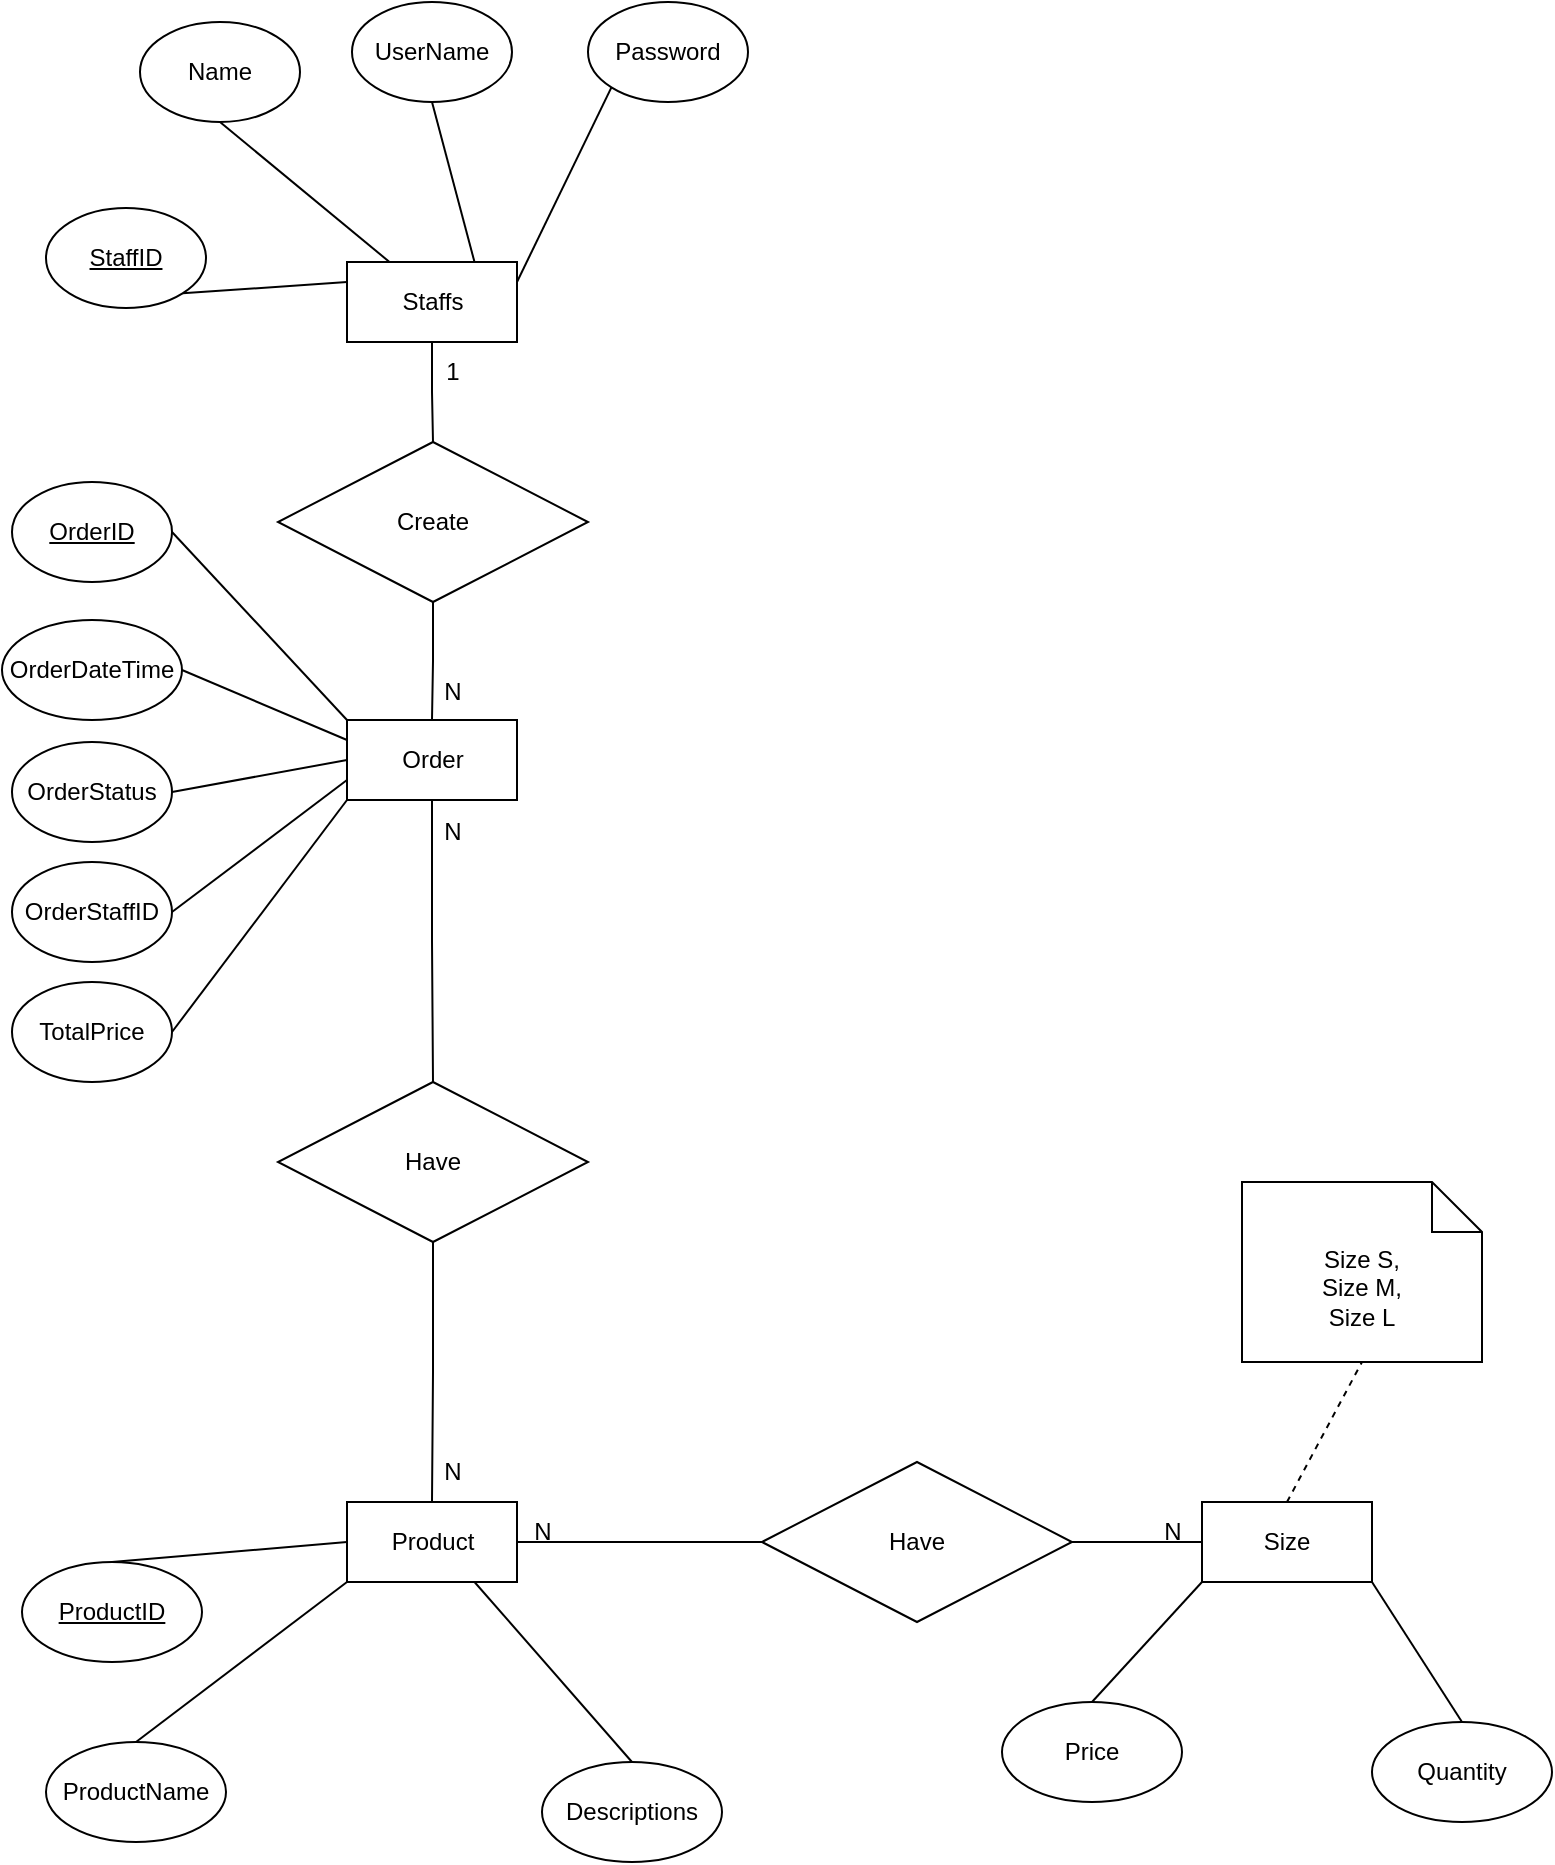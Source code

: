 <mxfile pages="2">
    <diagram id="JgaQstrq-W4Q4-6rH-1l" name="ERDConcept">
        <mxGraphModel dx="1216" dy="830" grid="1" gridSize="10" guides="1" tooltips="1" connect="1" arrows="1" fold="1" page="1" pageScale="1" pageWidth="827" pageHeight="1169" math="0" shadow="0">
            <root>
                <mxCell id="0"/>
                <mxCell id="1" parent="0"/>
                <mxCell id="lVdXG0FwxOJUfhPuQGoF-38" style="rounded=0;orthogonalLoop=1;jettySize=auto;html=1;exitX=0;exitY=0.25;exitDx=0;exitDy=0;entryX=1;entryY=1;entryDx=0;entryDy=0;endArrow=none;endFill=0;" parent="1" source="lVdXG0FwxOJUfhPuQGoF-43" target="lVdXG0FwxOJUfhPuQGoF-44" edge="1">
                    <mxGeometry relative="1" as="geometry"/>
                </mxCell>
                <mxCell id="lVdXG0FwxOJUfhPuQGoF-39" style="rounded=0;orthogonalLoop=1;jettySize=auto;html=1;exitX=0.25;exitY=0;exitDx=0;exitDy=0;entryX=0.5;entryY=1;entryDx=0;entryDy=0;endArrow=none;endFill=0;" parent="1" source="lVdXG0FwxOJUfhPuQGoF-43" target="lVdXG0FwxOJUfhPuQGoF-45" edge="1">
                    <mxGeometry relative="1" as="geometry"/>
                </mxCell>
                <mxCell id="lVdXG0FwxOJUfhPuQGoF-40" style="rounded=0;orthogonalLoop=1;jettySize=auto;html=1;exitX=0.75;exitY=0;exitDx=0;exitDy=0;entryX=0.5;entryY=1;entryDx=0;entryDy=0;endArrow=none;endFill=0;" parent="1" source="lVdXG0FwxOJUfhPuQGoF-43" target="lVdXG0FwxOJUfhPuQGoF-46" edge="1">
                    <mxGeometry relative="1" as="geometry"/>
                </mxCell>
                <mxCell id="lVdXG0FwxOJUfhPuQGoF-41" style="rounded=0;orthogonalLoop=1;jettySize=auto;html=1;exitX=1;exitY=0.25;exitDx=0;exitDy=0;entryX=0;entryY=1;entryDx=0;entryDy=0;endArrow=none;endFill=0;" parent="1" source="lVdXG0FwxOJUfhPuQGoF-43" target="lVdXG0FwxOJUfhPuQGoF-47" edge="1">
                    <mxGeometry relative="1" as="geometry"/>
                </mxCell>
                <mxCell id="lVdXG0FwxOJUfhPuQGoF-42" style="edgeStyle=orthogonalEdgeStyle;rounded=0;orthogonalLoop=1;jettySize=auto;html=1;exitX=0.5;exitY=1;exitDx=0;exitDy=0;entryX=0.5;entryY=0;entryDx=0;entryDy=0;endArrow=none;endFill=0;" parent="1" source="lVdXG0FwxOJUfhPuQGoF-43" target="lVdXG0FwxOJUfhPuQGoF-54" edge="1">
                    <mxGeometry relative="1" as="geometry"/>
                </mxCell>
                <mxCell id="lVdXG0FwxOJUfhPuQGoF-43" value="Staffs" style="rounded=0;whiteSpace=wrap;html=1;" parent="1" vertex="1">
                    <mxGeometry x="192.5" y="200" width="85" height="40" as="geometry"/>
                </mxCell>
                <mxCell id="lVdXG0FwxOJUfhPuQGoF-44" value="&lt;u&gt;StaffID&lt;/u&gt;" style="ellipse;whiteSpace=wrap;html=1;" parent="1" vertex="1">
                    <mxGeometry x="42" y="173" width="80" height="50" as="geometry"/>
                </mxCell>
                <mxCell id="lVdXG0FwxOJUfhPuQGoF-45" value="Name" style="ellipse;whiteSpace=wrap;html=1;" parent="1" vertex="1">
                    <mxGeometry x="89" y="80" width="80" height="50" as="geometry"/>
                </mxCell>
                <mxCell id="lVdXG0FwxOJUfhPuQGoF-46" value="UserName" style="ellipse;whiteSpace=wrap;html=1;" parent="1" vertex="1">
                    <mxGeometry x="195" y="70" width="80" height="50" as="geometry"/>
                </mxCell>
                <mxCell id="lVdXG0FwxOJUfhPuQGoF-47" value="Password" style="ellipse;whiteSpace=wrap;html=1;" parent="1" vertex="1">
                    <mxGeometry x="313" y="70" width="80" height="50" as="geometry"/>
                </mxCell>
                <mxCell id="lVdXG0FwxOJUfhPuQGoF-48" style="rounded=0;orthogonalLoop=1;jettySize=auto;html=1;exitX=0;exitY=0;exitDx=0;exitDy=0;entryX=1;entryY=0.5;entryDx=0;entryDy=0;endArrow=none;endFill=0;" parent="1" source="lVdXG0FwxOJUfhPuQGoF-52" target="lVdXG0FwxOJUfhPuQGoF-57" edge="1">
                    <mxGeometry relative="1" as="geometry"/>
                </mxCell>
                <mxCell id="lVdXG0FwxOJUfhPuQGoF-49" style="rounded=0;orthogonalLoop=1;jettySize=auto;html=1;exitX=0;exitY=0.25;exitDx=0;exitDy=0;entryX=1;entryY=0.5;entryDx=0;entryDy=0;endArrow=none;endFill=0;" parent="1" source="lVdXG0FwxOJUfhPuQGoF-52" target="lVdXG0FwxOJUfhPuQGoF-58" edge="1">
                    <mxGeometry relative="1" as="geometry"/>
                </mxCell>
                <mxCell id="lVdXG0FwxOJUfhPuQGoF-50" style="rounded=0;orthogonalLoop=1;jettySize=auto;html=1;exitX=0;exitY=0.5;exitDx=0;exitDy=0;entryX=1;entryY=0.5;entryDx=0;entryDy=0;endArrow=none;endFill=0;" parent="1" source="lVdXG0FwxOJUfhPuQGoF-52" target="lVdXG0FwxOJUfhPuQGoF-59" edge="1">
                    <mxGeometry relative="1" as="geometry"/>
                </mxCell>
                <mxCell id="lVdXG0FwxOJUfhPuQGoF-51" style="edgeStyle=orthogonalEdgeStyle;rounded=0;orthogonalLoop=1;jettySize=auto;html=1;exitX=0.5;exitY=1;exitDx=0;exitDy=0;entryX=0.5;entryY=0;entryDx=0;entryDy=0;endArrow=none;endFill=0;" parent="1" source="lVdXG0FwxOJUfhPuQGoF-52" target="lVdXG0FwxOJUfhPuQGoF-61" edge="1">
                    <mxGeometry relative="1" as="geometry"/>
                </mxCell>
                <mxCell id="cdFLnC1GyyJsEEeeLaoK-2" style="rounded=0;orthogonalLoop=1;jettySize=auto;html=1;exitX=0;exitY=0.75;exitDx=0;exitDy=0;entryX=1;entryY=0.5;entryDx=0;entryDy=0;endArrow=none;endFill=0;" parent="1" source="lVdXG0FwxOJUfhPuQGoF-52" target="cdFLnC1GyyJsEEeeLaoK-1" edge="1">
                    <mxGeometry relative="1" as="geometry"/>
                </mxCell>
                <mxCell id="3" style="edgeStyle=none;html=1;exitX=0;exitY=1;exitDx=0;exitDy=0;entryX=1;entryY=0.5;entryDx=0;entryDy=0;endArrow=none;endFill=0;" edge="1" parent="1" source="lVdXG0FwxOJUfhPuQGoF-52" target="2">
                    <mxGeometry relative="1" as="geometry"/>
                </mxCell>
                <mxCell id="lVdXG0FwxOJUfhPuQGoF-52" value="Order" style="rounded=0;whiteSpace=wrap;html=1;" parent="1" vertex="1">
                    <mxGeometry x="192.5" y="429" width="85" height="40" as="geometry"/>
                </mxCell>
                <mxCell id="sx57VbI0gmq7mtiI_8E6-1" style="edgeStyle=orthogonalEdgeStyle;rounded=0;orthogonalLoop=1;jettySize=auto;html=1;exitX=0.5;exitY=1;exitDx=0;exitDy=0;entryX=0.5;entryY=0;entryDx=0;entryDy=0;endArrow=none;endFill=0;" parent="1" source="lVdXG0FwxOJUfhPuQGoF-54" target="lVdXG0FwxOJUfhPuQGoF-52" edge="1">
                    <mxGeometry relative="1" as="geometry"/>
                </mxCell>
                <mxCell id="lVdXG0FwxOJUfhPuQGoF-54" value="Create" style="rhombus;whiteSpace=wrap;html=1;" parent="1" vertex="1">
                    <mxGeometry x="158" y="290" width="155" height="80" as="geometry"/>
                </mxCell>
                <mxCell id="lVdXG0FwxOJUfhPuQGoF-55" value="1" style="text;html=1;align=center;verticalAlign=middle;resizable=0;points=[];autosize=1;strokeColor=none;fillColor=none;" parent="1" vertex="1">
                    <mxGeometry x="230" y="240" width="30" height="30" as="geometry"/>
                </mxCell>
                <mxCell id="lVdXG0FwxOJUfhPuQGoF-56" value="N" style="text;html=1;align=center;verticalAlign=middle;resizable=0;points=[];autosize=1;strokeColor=none;fillColor=none;" parent="1" vertex="1">
                    <mxGeometry x="230" y="400" width="30" height="30" as="geometry"/>
                </mxCell>
                <mxCell id="lVdXG0FwxOJUfhPuQGoF-57" value="&lt;u&gt;OrderID&lt;/u&gt;" style="ellipse;whiteSpace=wrap;html=1;" parent="1" vertex="1">
                    <mxGeometry x="25" y="310" width="80" height="50" as="geometry"/>
                </mxCell>
                <mxCell id="lVdXG0FwxOJUfhPuQGoF-58" value="OrderDateTime" style="ellipse;whiteSpace=wrap;html=1;" parent="1" vertex="1">
                    <mxGeometry x="20" y="379" width="90" height="50" as="geometry"/>
                </mxCell>
                <mxCell id="lVdXG0FwxOJUfhPuQGoF-59" value="OrderStatus" style="ellipse;whiteSpace=wrap;html=1;" parent="1" vertex="1">
                    <mxGeometry x="25" y="440" width="80" height="50" as="geometry"/>
                </mxCell>
                <mxCell id="lVdXG0FwxOJUfhPuQGoF-60" style="edgeStyle=orthogonalEdgeStyle;rounded=0;orthogonalLoop=1;jettySize=auto;html=1;exitX=0.5;exitY=1;exitDx=0;exitDy=0;entryX=0.5;entryY=0;entryDx=0;entryDy=0;endArrow=none;endFill=0;" parent="1" source="lVdXG0FwxOJUfhPuQGoF-61" target="lVdXG0FwxOJUfhPuQGoF-68" edge="1">
                    <mxGeometry relative="1" as="geometry"/>
                </mxCell>
                <mxCell id="lVdXG0FwxOJUfhPuQGoF-61" value="Have" style="rhombus;whiteSpace=wrap;html=1;" parent="1" vertex="1">
                    <mxGeometry x="158" y="610" width="155" height="80" as="geometry"/>
                </mxCell>
                <mxCell id="lVdXG0FwxOJUfhPuQGoF-62" value="N" style="text;html=1;align=center;verticalAlign=middle;resizable=0;points=[];autosize=1;strokeColor=none;fillColor=none;" parent="1" vertex="1">
                    <mxGeometry x="230" y="470" width="30" height="30" as="geometry"/>
                </mxCell>
                <mxCell id="lVdXG0FwxOJUfhPuQGoF-63" style="rounded=0;orthogonalLoop=1;jettySize=auto;html=1;exitX=0;exitY=0.5;exitDx=0;exitDy=0;entryX=0.5;entryY=0;entryDx=0;entryDy=0;endArrow=none;endFill=0;" parent="1" source="lVdXG0FwxOJUfhPuQGoF-68" target="lVdXG0FwxOJUfhPuQGoF-70" edge="1">
                    <mxGeometry relative="1" as="geometry"/>
                </mxCell>
                <mxCell id="lVdXG0FwxOJUfhPuQGoF-64" style="rounded=0;orthogonalLoop=1;jettySize=auto;html=1;exitX=0;exitY=1;exitDx=0;exitDy=0;entryX=0.5;entryY=0;entryDx=0;entryDy=0;endArrow=none;endFill=0;" parent="1" source="lVdXG0FwxOJUfhPuQGoF-68" target="lVdXG0FwxOJUfhPuQGoF-71" edge="1">
                    <mxGeometry relative="1" as="geometry"/>
                </mxCell>
                <mxCell id="lVdXG0FwxOJUfhPuQGoF-65" style="rounded=0;orthogonalLoop=1;jettySize=auto;html=1;exitX=1;exitY=1;exitDx=0;exitDy=0;entryX=0.5;entryY=0;entryDx=0;entryDy=0;endArrow=none;endFill=0;" parent="1" source="sx57VbI0gmq7mtiI_8E6-2" target="lVdXG0FwxOJUfhPuQGoF-72" edge="1">
                    <mxGeometry relative="1" as="geometry"/>
                </mxCell>
                <mxCell id="lVdXG0FwxOJUfhPuQGoF-66" style="rounded=0;orthogonalLoop=1;jettySize=auto;html=1;exitX=0;exitY=1;exitDx=0;exitDy=0;entryX=0.5;entryY=0;entryDx=0;entryDy=0;endArrow=none;endFill=0;" parent="1" source="sx57VbI0gmq7mtiI_8E6-2" target="lVdXG0FwxOJUfhPuQGoF-73" edge="1">
                    <mxGeometry relative="1" as="geometry"/>
                </mxCell>
                <mxCell id="lVdXG0FwxOJUfhPuQGoF-67" style="rounded=0;orthogonalLoop=1;jettySize=auto;html=1;exitX=0.75;exitY=1;exitDx=0;exitDy=0;entryX=0.5;entryY=0;entryDx=0;entryDy=0;endArrow=none;endFill=0;" parent="1" source="lVdXG0FwxOJUfhPuQGoF-68" target="lVdXG0FwxOJUfhPuQGoF-74" edge="1">
                    <mxGeometry relative="1" as="geometry"/>
                </mxCell>
                <mxCell id="sx57VbI0gmq7mtiI_8E6-7" style="edgeStyle=orthogonalEdgeStyle;rounded=0;orthogonalLoop=1;jettySize=auto;html=1;exitX=1;exitY=0.5;exitDx=0;exitDy=0;entryX=0;entryY=0.5;entryDx=0;entryDy=0;endArrow=none;endFill=0;" parent="1" source="lVdXG0FwxOJUfhPuQGoF-68" target="sx57VbI0gmq7mtiI_8E6-6" edge="1">
                    <mxGeometry relative="1" as="geometry"/>
                </mxCell>
                <mxCell id="lVdXG0FwxOJUfhPuQGoF-68" value="Product" style="rounded=0;whiteSpace=wrap;html=1;" parent="1" vertex="1">
                    <mxGeometry x="192.5" y="820" width="85" height="40" as="geometry"/>
                </mxCell>
                <mxCell id="lVdXG0FwxOJUfhPuQGoF-69" value="N" style="text;html=1;align=center;verticalAlign=middle;resizable=0;points=[];autosize=1;strokeColor=none;fillColor=none;" parent="1" vertex="1">
                    <mxGeometry x="230" y="790" width="30" height="30" as="geometry"/>
                </mxCell>
                <mxCell id="lVdXG0FwxOJUfhPuQGoF-70" value="&lt;u&gt;ProductID&lt;/u&gt;" style="ellipse;whiteSpace=wrap;html=1;" parent="1" vertex="1">
                    <mxGeometry x="30" y="850" width="90" height="50" as="geometry"/>
                </mxCell>
                <mxCell id="lVdXG0FwxOJUfhPuQGoF-71" value="ProductName" style="ellipse;whiteSpace=wrap;html=1;" parent="1" vertex="1">
                    <mxGeometry x="42" y="940" width="90" height="50" as="geometry"/>
                </mxCell>
                <mxCell id="lVdXG0FwxOJUfhPuQGoF-72" value="Quantity" style="ellipse;whiteSpace=wrap;html=1;" parent="1" vertex="1">
                    <mxGeometry x="705" y="930" width="90" height="50" as="geometry"/>
                </mxCell>
                <mxCell id="lVdXG0FwxOJUfhPuQGoF-73" value="Price" style="ellipse;whiteSpace=wrap;html=1;" parent="1" vertex="1">
                    <mxGeometry x="520" y="920" width="90" height="50" as="geometry"/>
                </mxCell>
                <mxCell id="lVdXG0FwxOJUfhPuQGoF-74" value="Descriptions" style="ellipse;whiteSpace=wrap;html=1;" parent="1" vertex="1">
                    <mxGeometry x="290" y="950" width="90" height="50" as="geometry"/>
                </mxCell>
                <mxCell id="cdFLnC1GyyJsEEeeLaoK-1" value="OrderStaffID" style="ellipse;whiteSpace=wrap;html=1;" parent="1" vertex="1">
                    <mxGeometry x="25" y="500" width="80" height="50" as="geometry"/>
                </mxCell>
                <mxCell id="sx57VbI0gmq7mtiI_8E6-5" style="rounded=0;orthogonalLoop=1;jettySize=auto;html=1;exitX=0.5;exitY=0;exitDx=0;exitDy=0;entryX=0.5;entryY=1;entryDx=0;entryDy=0;entryPerimeter=0;endArrow=none;endFill=0;dashed=1;" parent="1" source="sx57VbI0gmq7mtiI_8E6-2" target="sx57VbI0gmq7mtiI_8E6-4" edge="1">
                    <mxGeometry relative="1" as="geometry"/>
                </mxCell>
                <mxCell id="sx57VbI0gmq7mtiI_8E6-2" value="Size" style="rounded=0;whiteSpace=wrap;html=1;" parent="1" vertex="1">
                    <mxGeometry x="620" y="820" width="85" height="40" as="geometry"/>
                </mxCell>
                <mxCell id="sx57VbI0gmq7mtiI_8E6-4" value="Size S,&lt;br&gt;Size M,&lt;br&gt;Size L&lt;br&gt;" style="shape=note2;boundedLbl=1;whiteSpace=wrap;html=1;size=25;verticalAlign=top;align=center;" parent="1" vertex="1">
                    <mxGeometry x="640" y="660" width="120" height="90" as="geometry"/>
                </mxCell>
                <mxCell id="sx57VbI0gmq7mtiI_8E6-8" style="edgeStyle=orthogonalEdgeStyle;rounded=0;orthogonalLoop=1;jettySize=auto;html=1;exitX=1;exitY=0.5;exitDx=0;exitDy=0;entryX=0;entryY=0.5;entryDx=0;entryDy=0;endArrow=none;endFill=0;" parent="1" source="sx57VbI0gmq7mtiI_8E6-6" target="sx57VbI0gmq7mtiI_8E6-2" edge="1">
                    <mxGeometry relative="1" as="geometry"/>
                </mxCell>
                <mxCell id="sx57VbI0gmq7mtiI_8E6-6" value="Have" style="rhombus;whiteSpace=wrap;html=1;" parent="1" vertex="1">
                    <mxGeometry x="400" y="800" width="155" height="80" as="geometry"/>
                </mxCell>
                <mxCell id="sx57VbI0gmq7mtiI_8E6-9" value="N" style="text;html=1;align=center;verticalAlign=middle;resizable=0;points=[];autosize=1;strokeColor=none;fillColor=none;" parent="1" vertex="1">
                    <mxGeometry x="275" y="820" width="30" height="30" as="geometry"/>
                </mxCell>
                <mxCell id="sx57VbI0gmq7mtiI_8E6-10" value="N" style="text;html=1;align=center;verticalAlign=middle;resizable=0;points=[];autosize=1;strokeColor=none;fillColor=none;" parent="1" vertex="1">
                    <mxGeometry x="590" y="820" width="30" height="30" as="geometry"/>
                </mxCell>
                <mxCell id="2" value="TotalPrice" style="ellipse;whiteSpace=wrap;html=1;" vertex="1" parent="1">
                    <mxGeometry x="25" y="560" width="80" height="50" as="geometry"/>
                </mxCell>
            </root>
        </mxGraphModel>
    </diagram>
    <diagram id="tHsa_yea_H3qmS3OMW3T" name="ERDPhysic">
        <mxGraphModel dx="1216" dy="830" grid="1" gridSize="10" guides="1" tooltips="1" connect="1" arrows="1" fold="1" page="1" pageScale="1" pageWidth="827" pageHeight="1169" math="0" shadow="0">
            <root>
                <mxCell id="0"/>
                <mxCell id="1" parent="0"/>
                <mxCell id="z49KEpbpCO1K4J73DUjx-14" value="Products" style="shape=table;startSize=30;container=1;collapsible=1;childLayout=tableLayout;fixedRows=1;rowLines=0;fontStyle=1;align=center;resizeLast=1;html=1;" parent="1" vertex="1">
                    <mxGeometry x="590" y="110" width="190" height="120" as="geometry"/>
                </mxCell>
                <mxCell id="-_LONUyLGZRyEzPqu2VB-17" value="" style="shape=tableRow;horizontal=0;startSize=0;swimlaneHead=0;swimlaneBody=0;fillColor=none;collapsible=0;dropTarget=0;points=[[0,0.5],[1,0.5]];portConstraint=eastwest;top=0;left=0;right=0;bottom=1;" parent="z49KEpbpCO1K4J73DUjx-14" vertex="1">
                    <mxGeometry y="30" width="190" height="30" as="geometry"/>
                </mxCell>
                <mxCell id="-_LONUyLGZRyEzPqu2VB-18" value="PK" style="shape=partialRectangle;connectable=0;fillColor=none;top=0;left=0;bottom=0;right=0;fontStyle=1;overflow=hidden;whiteSpace=wrap;html=1;" parent="-_LONUyLGZRyEzPqu2VB-17" vertex="1">
                    <mxGeometry width="30" height="30" as="geometry">
                        <mxRectangle width="30" height="30" as="alternateBounds"/>
                    </mxGeometry>
                </mxCell>
                <mxCell id="-_LONUyLGZRyEzPqu2VB-19" value="ProductID&amp;nbsp; int" style="shape=partialRectangle;connectable=0;fillColor=none;top=0;left=0;bottom=0;right=0;align=left;spacingLeft=6;fontStyle=5;overflow=hidden;whiteSpace=wrap;html=1;" parent="-_LONUyLGZRyEzPqu2VB-17" vertex="1">
                    <mxGeometry x="30" width="160" height="30" as="geometry">
                        <mxRectangle width="160" height="30" as="alternateBounds"/>
                    </mxGeometry>
                </mxCell>
                <mxCell id="z49KEpbpCO1K4J73DUjx-15" value="" style="shape=tableRow;horizontal=0;startSize=0;swimlaneHead=0;swimlaneBody=0;fillColor=none;collapsible=0;dropTarget=0;points=[[0,0.5],[1,0.5]];portConstraint=eastwest;top=0;left=0;right=0;bottom=1;" parent="z49KEpbpCO1K4J73DUjx-14" vertex="1">
                    <mxGeometry y="60" width="190" height="30" as="geometry"/>
                </mxCell>
                <mxCell id="z49KEpbpCO1K4J73DUjx-16" value="FK" style="shape=partialRectangle;connectable=0;fillColor=none;top=0;left=0;bottom=0;right=0;fontStyle=1;overflow=hidden;whiteSpace=wrap;html=1;" parent="z49KEpbpCO1K4J73DUjx-15" vertex="1">
                    <mxGeometry width="30" height="30" as="geometry">
                        <mxRectangle width="30" height="30" as="alternateBounds"/>
                    </mxGeometry>
                </mxCell>
                <mxCell id="z49KEpbpCO1K4J73DUjx-17" value="ProductName varchar(50)" style="shape=partialRectangle;connectable=0;fillColor=none;top=0;left=0;bottom=0;right=0;align=left;spacingLeft=6;fontStyle=5;overflow=hidden;whiteSpace=wrap;html=1;" parent="z49KEpbpCO1K4J73DUjx-15" vertex="1">
                    <mxGeometry x="30" width="160" height="30" as="geometry">
                        <mxRectangle width="160" height="30" as="alternateBounds"/>
                    </mxGeometry>
                </mxCell>
                <mxCell id="WW-8x6OgDhNtqKSyROHS-2" value="" style="shape=tableRow;horizontal=0;startSize=0;swimlaneHead=0;swimlaneBody=0;fillColor=none;collapsible=0;dropTarget=0;points=[[0,0.5],[1,0.5]];portConstraint=eastwest;top=0;left=0;right=0;bottom=0;" parent="z49KEpbpCO1K4J73DUjx-14" vertex="1">
                    <mxGeometry y="90" width="190" height="30" as="geometry"/>
                </mxCell>
                <mxCell id="WW-8x6OgDhNtqKSyROHS-3" value="" style="shape=partialRectangle;connectable=0;fillColor=none;top=0;left=0;bottom=0;right=0;editable=1;overflow=hidden;whiteSpace=wrap;html=1;" parent="WW-8x6OgDhNtqKSyROHS-2" vertex="1">
                    <mxGeometry width="30" height="30" as="geometry">
                        <mxRectangle width="30" height="30" as="alternateBounds"/>
                    </mxGeometry>
                </mxCell>
                <mxCell id="WW-8x6OgDhNtqKSyROHS-4" value="Descriptions &lt;b&gt;varchar(200)&lt;/b&gt;" style="shape=partialRectangle;connectable=0;fillColor=none;top=0;left=0;bottom=0;right=0;align=left;spacingLeft=6;overflow=hidden;whiteSpace=wrap;html=1;" parent="WW-8x6OgDhNtqKSyROHS-2" vertex="1">
                    <mxGeometry x="30" width="160" height="30" as="geometry">
                        <mxRectangle width="160" height="30" as="alternateBounds"/>
                    </mxGeometry>
                </mxCell>
                <mxCell id="3WglA7aq1ZAWHW3G3djI-1" value="Staffs" style="shape=table;startSize=30;container=1;collapsible=1;childLayout=tableLayout;fixedRows=1;rowLines=0;fontStyle=1;align=center;resizeLast=1;html=1;" parent="1" vertex="1">
                    <mxGeometry x="40" y="140" width="180" height="150" as="geometry"/>
                </mxCell>
                <mxCell id="3WglA7aq1ZAWHW3G3djI-2" value="" style="shape=tableRow;horizontal=0;startSize=0;swimlaneHead=0;swimlaneBody=0;fillColor=none;collapsible=0;dropTarget=0;points=[[0,0.5],[1,0.5]];portConstraint=eastwest;top=0;left=0;right=0;bottom=1;" parent="3WglA7aq1ZAWHW3G3djI-1" vertex="1">
                    <mxGeometry y="30" width="180" height="30" as="geometry"/>
                </mxCell>
                <mxCell id="3WglA7aq1ZAWHW3G3djI-3" value="PK" style="shape=partialRectangle;connectable=0;fillColor=none;top=0;left=0;bottom=0;right=0;fontStyle=1;overflow=hidden;whiteSpace=wrap;html=1;" parent="3WglA7aq1ZAWHW3G3djI-2" vertex="1">
                    <mxGeometry width="30" height="30" as="geometry">
                        <mxRectangle width="30" height="30" as="alternateBounds"/>
                    </mxGeometry>
                </mxCell>
                <mxCell id="3WglA7aq1ZAWHW3G3djI-4" value="StaffID&amp;nbsp; int" style="shape=partialRectangle;connectable=0;fillColor=none;top=0;left=0;bottom=0;right=0;align=left;spacingLeft=6;fontStyle=5;overflow=hidden;whiteSpace=wrap;html=1;" parent="3WglA7aq1ZAWHW3G3djI-2" vertex="1">
                    <mxGeometry x="30" width="150" height="30" as="geometry">
                        <mxRectangle width="150" height="30" as="alternateBounds"/>
                    </mxGeometry>
                </mxCell>
                <mxCell id="3WglA7aq1ZAWHW3G3djI-5" value="" style="shape=tableRow;horizontal=0;startSize=0;swimlaneHead=0;swimlaneBody=0;fillColor=none;collapsible=0;dropTarget=0;points=[[0,0.5],[1,0.5]];portConstraint=eastwest;top=0;left=0;right=0;bottom=0;" parent="3WglA7aq1ZAWHW3G3djI-1" vertex="1">
                    <mxGeometry y="60" width="180" height="30" as="geometry"/>
                </mxCell>
                <mxCell id="3WglA7aq1ZAWHW3G3djI-6" value="" style="shape=partialRectangle;connectable=0;fillColor=none;top=0;left=0;bottom=0;right=0;editable=1;overflow=hidden;whiteSpace=wrap;html=1;" parent="3WglA7aq1ZAWHW3G3djI-5" vertex="1">
                    <mxGeometry width="30" height="30" as="geometry">
                        <mxRectangle width="30" height="30" as="alternateBounds"/>
                    </mxGeometry>
                </mxCell>
                <mxCell id="3WglA7aq1ZAWHW3G3djI-7" value="StaffName&amp;nbsp; &lt;b&gt;varchar(50)&lt;/b&gt;" style="shape=partialRectangle;connectable=0;fillColor=none;top=0;left=0;bottom=0;right=0;align=left;spacingLeft=6;overflow=hidden;whiteSpace=wrap;html=1;" parent="3WglA7aq1ZAWHW3G3djI-5" vertex="1">
                    <mxGeometry x="30" width="150" height="30" as="geometry">
                        <mxRectangle width="150" height="30" as="alternateBounds"/>
                    </mxGeometry>
                </mxCell>
                <mxCell id="3WglA7aq1ZAWHW3G3djI-8" value="" style="shape=tableRow;horizontal=0;startSize=0;swimlaneHead=0;swimlaneBody=0;fillColor=none;collapsible=0;dropTarget=0;points=[[0,0.5],[1,0.5]];portConstraint=eastwest;top=0;left=0;right=0;bottom=0;" parent="3WglA7aq1ZAWHW3G3djI-1" vertex="1">
                    <mxGeometry y="90" width="180" height="30" as="geometry"/>
                </mxCell>
                <mxCell id="3WglA7aq1ZAWHW3G3djI-9" value="" style="shape=partialRectangle;connectable=0;fillColor=none;top=0;left=0;bottom=0;right=0;editable=1;overflow=hidden;whiteSpace=wrap;html=1;" parent="3WglA7aq1ZAWHW3G3djI-8" vertex="1">
                    <mxGeometry width="30" height="30" as="geometry">
                        <mxRectangle width="30" height="30" as="alternateBounds"/>
                    </mxGeometry>
                </mxCell>
                <mxCell id="3WglA7aq1ZAWHW3G3djI-10" value="UserName&amp;nbsp; &lt;b&gt;varchar(50)&lt;/b&gt;" style="shape=partialRectangle;connectable=0;fillColor=none;top=0;left=0;bottom=0;right=0;align=left;spacingLeft=6;overflow=hidden;whiteSpace=wrap;html=1;" parent="3WglA7aq1ZAWHW3G3djI-8" vertex="1">
                    <mxGeometry x="30" width="150" height="30" as="geometry">
                        <mxRectangle width="150" height="30" as="alternateBounds"/>
                    </mxGeometry>
                </mxCell>
                <mxCell id="3WglA7aq1ZAWHW3G3djI-11" value="" style="shape=tableRow;horizontal=0;startSize=0;swimlaneHead=0;swimlaneBody=0;fillColor=none;collapsible=0;dropTarget=0;points=[[0,0.5],[1,0.5]];portConstraint=eastwest;top=0;left=0;right=0;bottom=0;" parent="3WglA7aq1ZAWHW3G3djI-1" vertex="1">
                    <mxGeometry y="120" width="180" height="30" as="geometry"/>
                </mxCell>
                <mxCell id="3WglA7aq1ZAWHW3G3djI-12" value="" style="shape=partialRectangle;connectable=0;fillColor=none;top=0;left=0;bottom=0;right=0;editable=1;overflow=hidden;whiteSpace=wrap;html=1;" parent="3WglA7aq1ZAWHW3G3djI-11" vertex="1">
                    <mxGeometry width="30" height="30" as="geometry">
                        <mxRectangle width="30" height="30" as="alternateBounds"/>
                    </mxGeometry>
                </mxCell>
                <mxCell id="3WglA7aq1ZAWHW3G3djI-13" value="Password&amp;nbsp; &lt;b&gt;varchar(50)&lt;/b&gt;" style="shape=partialRectangle;connectable=0;fillColor=none;top=0;left=0;bottom=0;right=0;align=left;spacingLeft=6;overflow=hidden;whiteSpace=wrap;html=1;" parent="3WglA7aq1ZAWHW3G3djI-11" vertex="1">
                    <mxGeometry x="30" width="150" height="30" as="geometry">
                        <mxRectangle width="150" height="30" as="alternateBounds"/>
                    </mxGeometry>
                </mxCell>
                <mxCell id="3WglA7aq1ZAWHW3G3djI-14" value="Orders" style="shape=table;startSize=30;container=1;collapsible=1;childLayout=tableLayout;fixedRows=1;rowLines=0;fontStyle=1;align=center;resizeLast=1;html=1;" parent="1" vertex="1">
                    <mxGeometry x="40" y="470" width="180" height="150" as="geometry"/>
                </mxCell>
                <mxCell id="3WglA7aq1ZAWHW3G3djI-15" value="" style="shape=tableRow;horizontal=0;startSize=0;swimlaneHead=0;swimlaneBody=0;fillColor=none;collapsible=0;dropTarget=0;points=[[0,0.5],[1,0.5]];portConstraint=eastwest;top=0;left=0;right=0;bottom=1;" parent="3WglA7aq1ZAWHW3G3djI-14" vertex="1">
                    <mxGeometry y="30" width="180" height="30" as="geometry"/>
                </mxCell>
                <mxCell id="3WglA7aq1ZAWHW3G3djI-16" value="PK" style="shape=partialRectangle;connectable=0;fillColor=none;top=0;left=0;bottom=0;right=0;fontStyle=1;overflow=hidden;whiteSpace=wrap;html=1;" parent="3WglA7aq1ZAWHW3G3djI-15" vertex="1">
                    <mxGeometry width="30" height="30" as="geometry">
                        <mxRectangle width="30" height="30" as="alternateBounds"/>
                    </mxGeometry>
                </mxCell>
                <mxCell id="3WglA7aq1ZAWHW3G3djI-17" value="OrderID&amp;nbsp; int" style="shape=partialRectangle;connectable=0;fillColor=none;top=0;left=0;bottom=0;right=0;align=left;spacingLeft=6;fontStyle=5;overflow=hidden;whiteSpace=wrap;html=1;" parent="3WglA7aq1ZAWHW3G3djI-15" vertex="1">
                    <mxGeometry x="30" width="150" height="30" as="geometry">
                        <mxRectangle width="150" height="30" as="alternateBounds"/>
                    </mxGeometry>
                </mxCell>
                <mxCell id="3WglA7aq1ZAWHW3G3djI-18" value="" style="shape=tableRow;horizontal=0;startSize=0;swimlaneHead=0;swimlaneBody=0;fillColor=none;collapsible=0;dropTarget=0;points=[[0,0.5],[1,0.5]];portConstraint=eastwest;top=0;left=0;right=0;bottom=0;" parent="3WglA7aq1ZAWHW3G3djI-14" vertex="1">
                    <mxGeometry y="60" width="180" height="30" as="geometry"/>
                </mxCell>
                <mxCell id="3WglA7aq1ZAWHW3G3djI-19" value="" style="shape=partialRectangle;connectable=0;fillColor=none;top=0;left=0;bottom=0;right=0;editable=1;overflow=hidden;whiteSpace=wrap;html=1;" parent="3WglA7aq1ZAWHW3G3djI-18" vertex="1">
                    <mxGeometry width="30" height="30" as="geometry">
                        <mxRectangle width="30" height="30" as="alternateBounds"/>
                    </mxGeometry>
                </mxCell>
                <mxCell id="3WglA7aq1ZAWHW3G3djI-20" value="OrderDate&amp;nbsp; &lt;b&gt;datetime&lt;/b&gt;" style="shape=partialRectangle;connectable=0;fillColor=none;top=0;left=0;bottom=0;right=0;align=left;spacingLeft=6;overflow=hidden;whiteSpace=wrap;html=1;" parent="3WglA7aq1ZAWHW3G3djI-18" vertex="1">
                    <mxGeometry x="30" width="150" height="30" as="geometry">
                        <mxRectangle width="150" height="30" as="alternateBounds"/>
                    </mxGeometry>
                </mxCell>
                <mxCell id="3WglA7aq1ZAWHW3G3djI-21" value="" style="shape=tableRow;horizontal=0;startSize=0;swimlaneHead=0;swimlaneBody=0;fillColor=none;collapsible=0;dropTarget=0;points=[[0,0.5],[1,0.5]];portConstraint=eastwest;top=0;left=0;right=0;bottom=0;" parent="3WglA7aq1ZAWHW3G3djI-14" vertex="1">
                    <mxGeometry y="90" width="180" height="30" as="geometry"/>
                </mxCell>
                <mxCell id="3WglA7aq1ZAWHW3G3djI-22" value="&lt;b&gt;FK&lt;/b&gt;" style="shape=partialRectangle;connectable=0;fillColor=none;top=0;left=0;bottom=0;right=0;editable=1;overflow=hidden;whiteSpace=wrap;html=1;" parent="3WglA7aq1ZAWHW3G3djI-21" vertex="1">
                    <mxGeometry width="30" height="30" as="geometry">
                        <mxRectangle width="30" height="30" as="alternateBounds"/>
                    </mxGeometry>
                </mxCell>
                <mxCell id="3WglA7aq1ZAWHW3G3djI-23" value="OrderStaffID&amp;nbsp; &lt;b&gt;int&lt;/b&gt;" style="shape=partialRectangle;connectable=0;fillColor=none;top=0;left=0;bottom=0;right=0;align=left;spacingLeft=6;overflow=hidden;whiteSpace=wrap;html=1;" parent="3WglA7aq1ZAWHW3G3djI-21" vertex="1">
                    <mxGeometry x="30" width="150" height="30" as="geometry">
                        <mxRectangle width="150" height="30" as="alternateBounds"/>
                    </mxGeometry>
                </mxCell>
                <mxCell id="ELKrQ_xPmaJbTSiUfwZY-11" value="" style="shape=tableRow;horizontal=0;startSize=0;swimlaneHead=0;swimlaneBody=0;fillColor=none;collapsible=0;dropTarget=0;points=[[0,0.5],[1,0.5]];portConstraint=eastwest;top=0;left=0;right=0;bottom=0;" parent="3WglA7aq1ZAWHW3G3djI-14" vertex="1">
                    <mxGeometry y="120" width="180" height="30" as="geometry"/>
                </mxCell>
                <mxCell id="ELKrQ_xPmaJbTSiUfwZY-12" value="" style="shape=partialRectangle;connectable=0;fillColor=none;top=0;left=0;bottom=0;right=0;editable=1;overflow=hidden;whiteSpace=wrap;html=1;" parent="ELKrQ_xPmaJbTSiUfwZY-11" vertex="1">
                    <mxGeometry width="30" height="30" as="geometry">
                        <mxRectangle width="30" height="30" as="alternateBounds"/>
                    </mxGeometry>
                </mxCell>
                <mxCell id="ELKrQ_xPmaJbTSiUfwZY-13" value="OrderStatus&amp;nbsp; &lt;b&gt;int&lt;/b&gt;" style="shape=partialRectangle;connectable=0;fillColor=none;top=0;left=0;bottom=0;right=0;align=left;spacingLeft=6;overflow=hidden;whiteSpace=wrap;html=1;" parent="ELKrQ_xPmaJbTSiUfwZY-11" vertex="1">
                    <mxGeometry x="30" width="150" height="30" as="geometry">
                        <mxRectangle width="150" height="30" as="alternateBounds"/>
                    </mxGeometry>
                </mxCell>
                <mxCell id="3WglA7aq1ZAWHW3G3djI-27" value="OrderDetails" style="shape=table;startSize=30;container=1;collapsible=1;childLayout=tableLayout;fixedRows=1;rowLines=0;fontStyle=1;align=center;resizeLast=1;html=1;" parent="1" vertex="1">
                    <mxGeometry x="360" y="470" width="180" height="120" as="geometry"/>
                </mxCell>
                <mxCell id="3WglA7aq1ZAWHW3G3djI-28" value="" style="shape=tableRow;horizontal=0;startSize=0;swimlaneHead=0;swimlaneBody=0;fillColor=none;collapsible=0;dropTarget=0;points=[[0,0.5],[1,0.5]];portConstraint=eastwest;top=0;left=0;right=0;bottom=1;" parent="3WglA7aq1ZAWHW3G3djI-27" vertex="1">
                    <mxGeometry y="30" width="180" height="30" as="geometry"/>
                </mxCell>
                <mxCell id="3WglA7aq1ZAWHW3G3djI-29" value="PK,FK" style="shape=partialRectangle;connectable=0;fillColor=none;top=0;left=0;bottom=0;right=0;fontStyle=1;overflow=hidden;whiteSpace=wrap;html=1;" parent="3WglA7aq1ZAWHW3G3djI-28" vertex="1">
                    <mxGeometry width="40" height="30" as="geometry">
                        <mxRectangle width="40" height="30" as="alternateBounds"/>
                    </mxGeometry>
                </mxCell>
                <mxCell id="3WglA7aq1ZAWHW3G3djI-30" value="OrderID&amp;nbsp; int" style="shape=partialRectangle;connectable=0;fillColor=none;top=0;left=0;bottom=0;right=0;align=left;spacingLeft=6;fontStyle=5;overflow=hidden;whiteSpace=wrap;html=1;" parent="3WglA7aq1ZAWHW3G3djI-28" vertex="1">
                    <mxGeometry x="40" width="140" height="30" as="geometry">
                        <mxRectangle width="140" height="30" as="alternateBounds"/>
                    </mxGeometry>
                </mxCell>
                <mxCell id="3WglA7aq1ZAWHW3G3djI-40" value="" style="shape=tableRow;horizontal=0;startSize=0;swimlaneHead=0;swimlaneBody=0;fillColor=none;collapsible=0;dropTarget=0;points=[[0,0.5],[1,0.5]];portConstraint=eastwest;top=0;left=0;right=0;bottom=1;" parent="3WglA7aq1ZAWHW3G3djI-27" vertex="1">
                    <mxGeometry y="60" width="180" height="30" as="geometry"/>
                </mxCell>
                <mxCell id="3WglA7aq1ZAWHW3G3djI-41" value="PK,FK" style="shape=partialRectangle;connectable=0;fillColor=none;top=0;left=0;bottom=0;right=0;fontStyle=1;overflow=hidden;whiteSpace=wrap;html=1;" parent="3WglA7aq1ZAWHW3G3djI-40" vertex="1">
                    <mxGeometry width="40" height="30" as="geometry">
                        <mxRectangle width="40" height="30" as="alternateBounds"/>
                    </mxGeometry>
                </mxCell>
                <mxCell id="3WglA7aq1ZAWHW3G3djI-42" value="ProductID&amp;nbsp; int" style="shape=partialRectangle;connectable=0;fillColor=none;top=0;left=0;bottom=0;right=0;align=left;spacingLeft=6;fontStyle=5;overflow=hidden;whiteSpace=wrap;html=1;" parent="3WglA7aq1ZAWHW3G3djI-40" vertex="1">
                    <mxGeometry x="40" width="140" height="30" as="geometry">
                        <mxRectangle width="140" height="30" as="alternateBounds"/>
                    </mxGeometry>
                </mxCell>
                <mxCell id="3WglA7aq1ZAWHW3G3djI-37" value="" style="shape=tableRow;horizontal=0;startSize=0;swimlaneHead=0;swimlaneBody=0;fillColor=none;collapsible=0;dropTarget=0;points=[[0,0.5],[1,0.5]];portConstraint=eastwest;top=0;left=0;right=0;bottom=0;" parent="3WglA7aq1ZAWHW3G3djI-27" vertex="1">
                    <mxGeometry y="90" width="180" height="30" as="geometry"/>
                </mxCell>
                <mxCell id="3WglA7aq1ZAWHW3G3djI-38" value="" style="shape=partialRectangle;connectable=0;fillColor=none;top=0;left=0;bottom=0;right=0;editable=1;overflow=hidden;whiteSpace=wrap;html=1;" parent="3WglA7aq1ZAWHW3G3djI-37" vertex="1">
                    <mxGeometry width="40" height="30" as="geometry">
                        <mxRectangle width="40" height="30" as="alternateBounds"/>
                    </mxGeometry>
                </mxCell>
                <mxCell id="3WglA7aq1ZAWHW3G3djI-39" value="TotalPrice &lt;b&gt;Decimal&lt;/b&gt;" style="shape=partialRectangle;connectable=0;fillColor=none;top=0;left=0;bottom=0;right=0;align=left;spacingLeft=6;overflow=hidden;whiteSpace=wrap;html=1;" parent="3WglA7aq1ZAWHW3G3djI-37" vertex="1">
                    <mxGeometry x="40" width="140" height="30" as="geometry">
                        <mxRectangle width="140" height="30" as="alternateBounds"/>
                    </mxGeometry>
                </mxCell>
                <mxCell id="Y5KOG4zF_y2cK-0o90-U-2" style="edgeStyle=orthogonalEdgeStyle;rounded=0;orthogonalLoop=1;jettySize=auto;html=1;entryX=0;entryY=0.5;entryDx=0;entryDy=0;startArrow=ERone;startFill=0;endArrow=ERmany;endFill=0;exitX=1;exitY=0.5;exitDx=0;exitDy=0;" parent="1" source="3WglA7aq1ZAWHW3G3djI-15" target="3WglA7aq1ZAWHW3G3djI-28" edge="1">
                    <mxGeometry relative="1" as="geometry"/>
                </mxCell>
                <mxCell id="-_LONUyLGZRyEzPqu2VB-1" value="ProductDetails" style="shape=table;startSize=30;container=1;collapsible=1;childLayout=tableLayout;fixedRows=1;rowLines=0;fontStyle=1;align=center;resizeLast=1;html=1;" parent="1" vertex="1">
                    <mxGeometry x="290" y="140" width="210" height="270" as="geometry"/>
                </mxCell>
                <mxCell id="-_LONUyLGZRyEzPqu2VB-2" value="" style="shape=tableRow;horizontal=0;startSize=0;swimlaneHead=0;swimlaneBody=0;fillColor=none;collapsible=0;dropTarget=0;points=[[0,0.5],[1,0.5]];portConstraint=eastwest;top=0;left=0;right=0;bottom=1;" parent="-_LONUyLGZRyEzPqu2VB-1" vertex="1">
                    <mxGeometry y="30" width="210" height="30" as="geometry"/>
                </mxCell>
                <mxCell id="-_LONUyLGZRyEzPqu2VB-3" value="PK, FK" style="shape=partialRectangle;connectable=0;fillColor=none;top=0;left=0;bottom=0;right=0;fontStyle=1;overflow=hidden;whiteSpace=wrap;html=1;" parent="-_LONUyLGZRyEzPqu2VB-2" vertex="1">
                    <mxGeometry width="50" height="30" as="geometry">
                        <mxRectangle width="50" height="30" as="alternateBounds"/>
                    </mxGeometry>
                </mxCell>
                <mxCell id="-_LONUyLGZRyEzPqu2VB-4" value="ProductName varchar(50)" style="shape=partialRectangle;connectable=0;fillColor=none;top=0;left=0;bottom=0;right=0;align=left;spacingLeft=6;fontStyle=5;overflow=hidden;whiteSpace=wrap;html=1;" parent="-_LONUyLGZRyEzPqu2VB-2" vertex="1">
                    <mxGeometry x="50" width="160" height="30" as="geometry">
                        <mxRectangle width="160" height="30" as="alternateBounds"/>
                    </mxGeometry>
                </mxCell>
                <mxCell id="-_LONUyLGZRyEzPqu2VB-5" value="" style="shape=tableRow;horizontal=0;startSize=0;swimlaneHead=0;swimlaneBody=0;fillColor=none;collapsible=0;dropTarget=0;points=[[0,0.5],[1,0.5]];portConstraint=eastwest;top=0;left=0;right=0;bottom=0;" parent="-_LONUyLGZRyEzPqu2VB-1" vertex="1">
                    <mxGeometry y="60" width="210" height="30" as="geometry"/>
                </mxCell>
                <mxCell id="-_LONUyLGZRyEzPqu2VB-6" value="" style="shape=partialRectangle;connectable=0;fillColor=none;top=0;left=0;bottom=0;right=0;editable=1;overflow=hidden;whiteSpace=wrap;html=1;" parent="-_LONUyLGZRyEzPqu2VB-5" vertex="1">
                    <mxGeometry width="50" height="30" as="geometry">
                        <mxRectangle width="50" height="30" as="alternateBounds"/>
                    </mxGeometry>
                </mxCell>
                <mxCell id="-_LONUyLGZRyEzPqu2VB-7" value="Size &lt;b&gt;char(1)&lt;/b&gt;" style="shape=partialRectangle;connectable=0;fillColor=none;top=0;left=0;bottom=0;right=0;align=left;spacingLeft=6;overflow=hidden;whiteSpace=wrap;html=1;" parent="-_LONUyLGZRyEzPqu2VB-5" vertex="1">
                    <mxGeometry x="50" width="160" height="30" as="geometry">
                        <mxRectangle width="160" height="30" as="alternateBounds"/>
                    </mxGeometry>
                </mxCell>
                <mxCell id="-_LONUyLGZRyEzPqu2VB-8" value="" style="shape=tableRow;horizontal=0;startSize=0;swimlaneHead=0;swimlaneBody=0;fillColor=none;collapsible=0;dropTarget=0;points=[[0,0.5],[1,0.5]];portConstraint=eastwest;top=0;left=0;right=0;bottom=0;" parent="-_LONUyLGZRyEzPqu2VB-1" vertex="1">
                    <mxGeometry y="90" width="210" height="30" as="geometry"/>
                </mxCell>
                <mxCell id="-_LONUyLGZRyEzPqu2VB-9" value="" style="shape=partialRectangle;connectable=0;fillColor=none;top=0;left=0;bottom=0;right=0;editable=1;overflow=hidden;whiteSpace=wrap;html=1;" parent="-_LONUyLGZRyEzPqu2VB-8" vertex="1">
                    <mxGeometry width="50" height="30" as="geometry">
                        <mxRectangle width="50" height="30" as="alternateBounds"/>
                    </mxGeometry>
                </mxCell>
                <mxCell id="-_LONUyLGZRyEzPqu2VB-10" value="Quantity &lt;b&gt;int&lt;/b&gt;" style="shape=partialRectangle;connectable=0;fillColor=none;top=0;left=0;bottom=0;right=0;align=left;spacingLeft=6;overflow=hidden;whiteSpace=wrap;html=1;" parent="-_LONUyLGZRyEzPqu2VB-8" vertex="1">
                    <mxGeometry x="50" width="160" height="30" as="geometry">
                        <mxRectangle width="160" height="30" as="alternateBounds"/>
                    </mxGeometry>
                </mxCell>
                <mxCell id="-_LONUyLGZRyEzPqu2VB-11" value="" style="shape=tableRow;horizontal=0;startSize=0;swimlaneHead=0;swimlaneBody=0;fillColor=none;collapsible=0;dropTarget=0;points=[[0,0.5],[1,0.5]];portConstraint=eastwest;top=0;left=0;right=0;bottom=0;" parent="-_LONUyLGZRyEzPqu2VB-1" vertex="1">
                    <mxGeometry y="120" width="210" height="30" as="geometry"/>
                </mxCell>
                <mxCell id="-_LONUyLGZRyEzPqu2VB-12" value="" style="shape=partialRectangle;connectable=0;fillColor=none;top=0;left=0;bottom=0;right=0;editable=1;overflow=hidden;whiteSpace=wrap;html=1;" parent="-_LONUyLGZRyEzPqu2VB-11" vertex="1">
                    <mxGeometry width="50" height="30" as="geometry">
                        <mxRectangle width="50" height="30" as="alternateBounds"/>
                    </mxGeometry>
                </mxCell>
                <mxCell id="-_LONUyLGZRyEzPqu2VB-13" value="Price&amp;nbsp; &lt;b&gt;decimal&lt;/b&gt;" style="shape=partialRectangle;connectable=0;fillColor=none;top=0;left=0;bottom=0;right=0;align=left;spacingLeft=6;overflow=hidden;whiteSpace=wrap;html=1;" parent="-_LONUyLGZRyEzPqu2VB-11" vertex="1">
                    <mxGeometry x="50" width="160" height="30" as="geometry">
                        <mxRectangle width="160" height="30" as="alternateBounds"/>
                    </mxGeometry>
                </mxCell>
                <mxCell id="0ygBr3uQx2zAupAPt6p6-3" value="" style="shape=tableRow;horizontal=0;startSize=0;swimlaneHead=0;swimlaneBody=0;fillColor=none;collapsible=0;dropTarget=0;points=[[0,0.5],[1,0.5]];portConstraint=eastwest;top=0;left=0;right=0;bottom=0;" parent="-_LONUyLGZRyEzPqu2VB-1" vertex="1">
                    <mxGeometry y="150" width="210" height="30" as="geometry"/>
                </mxCell>
                <mxCell id="0ygBr3uQx2zAupAPt6p6-4" value="" style="shape=partialRectangle;connectable=0;fillColor=none;top=0;left=0;bottom=0;right=0;editable=1;overflow=hidden;whiteSpace=wrap;html=1;" parent="0ygBr3uQx2zAupAPt6p6-3" vertex="1">
                    <mxGeometry width="50" height="30" as="geometry">
                        <mxRectangle width="50" height="30" as="alternateBounds"/>
                    </mxGeometry>
                </mxCell>
                <mxCell id="0ygBr3uQx2zAupAPt6p6-5" value="Create_by &lt;b&gt;varchar(50)&lt;/b&gt;" style="shape=partialRectangle;connectable=0;fillColor=none;top=0;left=0;bottom=0;right=0;align=left;spacingLeft=6;overflow=hidden;whiteSpace=wrap;html=1;" parent="0ygBr3uQx2zAupAPt6p6-3" vertex="1">
                    <mxGeometry x="50" width="160" height="30" as="geometry">
                        <mxRectangle width="160" height="30" as="alternateBounds"/>
                    </mxGeometry>
                </mxCell>
                <mxCell id="0ygBr3uQx2zAupAPt6p6-8" value="" style="shape=tableRow;horizontal=0;startSize=0;swimlaneHead=0;swimlaneBody=0;fillColor=none;collapsible=0;dropTarget=0;points=[[0,0.5],[1,0.5]];portConstraint=eastwest;top=0;left=0;right=0;bottom=0;" parent="-_LONUyLGZRyEzPqu2VB-1" vertex="1">
                    <mxGeometry y="180" width="210" height="30" as="geometry"/>
                </mxCell>
                <mxCell id="0ygBr3uQx2zAupAPt6p6-9" value="" style="shape=partialRectangle;connectable=0;fillColor=none;top=0;left=0;bottom=0;right=0;editable=1;overflow=hidden;whiteSpace=wrap;html=1;" parent="0ygBr3uQx2zAupAPt6p6-8" vertex="1">
                    <mxGeometry width="50" height="30" as="geometry">
                        <mxRectangle width="50" height="30" as="alternateBounds"/>
                    </mxGeometry>
                </mxCell>
                <mxCell id="0ygBr3uQx2zAupAPt6p6-10" value="Create_time&amp;nbsp; &lt;b&gt;datetime&lt;/b&gt;" style="shape=partialRectangle;connectable=0;fillColor=none;top=0;left=0;bottom=0;right=0;align=left;spacingLeft=6;overflow=hidden;whiteSpace=wrap;html=1;" parent="0ygBr3uQx2zAupAPt6p6-8" vertex="1">
                    <mxGeometry x="50" width="160" height="30" as="geometry">
                        <mxRectangle width="160" height="30" as="alternateBounds"/>
                    </mxGeometry>
                </mxCell>
                <mxCell id="0ygBr3uQx2zAupAPt6p6-11" value="" style="shape=tableRow;horizontal=0;startSize=0;swimlaneHead=0;swimlaneBody=0;fillColor=none;collapsible=0;dropTarget=0;points=[[0,0.5],[1,0.5]];portConstraint=eastwest;top=0;left=0;right=0;bottom=0;" parent="-_LONUyLGZRyEzPqu2VB-1" vertex="1">
                    <mxGeometry y="210" width="210" height="30" as="geometry"/>
                </mxCell>
                <mxCell id="0ygBr3uQx2zAupAPt6p6-12" value="" style="shape=partialRectangle;connectable=0;fillColor=none;top=0;left=0;bottom=0;right=0;editable=1;overflow=hidden;whiteSpace=wrap;html=1;" parent="0ygBr3uQx2zAupAPt6p6-11" vertex="1">
                    <mxGeometry width="50" height="30" as="geometry">
                        <mxRectangle width="50" height="30" as="alternateBounds"/>
                    </mxGeometry>
                </mxCell>
                <mxCell id="0ygBr3uQx2zAupAPt6p6-13" value="Update_time&amp;nbsp;&amp;nbsp;&lt;b&gt;datetime&lt;/b&gt;" style="shape=partialRectangle;connectable=0;fillColor=none;top=0;left=0;bottom=0;right=0;align=left;spacingLeft=6;overflow=hidden;whiteSpace=wrap;html=1;" parent="0ygBr3uQx2zAupAPt6p6-11" vertex="1">
                    <mxGeometry x="50" width="160" height="30" as="geometry">
                        <mxRectangle width="160" height="30" as="alternateBounds"/>
                    </mxGeometry>
                </mxCell>
                <mxCell id="So4rT_x5_vYhwbe9pdgS-1" value="" style="shape=tableRow;horizontal=0;startSize=0;swimlaneHead=0;swimlaneBody=0;fillColor=none;collapsible=0;dropTarget=0;points=[[0,0.5],[1,0.5]];portConstraint=eastwest;top=0;left=0;right=0;bottom=0;" parent="-_LONUyLGZRyEzPqu2VB-1" vertex="1">
                    <mxGeometry y="240" width="210" height="30" as="geometry"/>
                </mxCell>
                <mxCell id="So4rT_x5_vYhwbe9pdgS-2" value="" style="shape=partialRectangle;connectable=0;fillColor=none;top=0;left=0;bottom=0;right=0;editable=1;overflow=hidden;whiteSpace=wrap;html=1;" parent="So4rT_x5_vYhwbe9pdgS-1" vertex="1">
                    <mxGeometry width="50" height="30" as="geometry">
                        <mxRectangle width="50" height="30" as="alternateBounds"/>
                    </mxGeometry>
                </mxCell>
                <mxCell id="So4rT_x5_vYhwbe9pdgS-3" value="Status &lt;b&gt;int&lt;/b&gt;" style="shape=partialRectangle;connectable=0;fillColor=none;top=0;left=0;bottom=0;right=0;align=left;spacingLeft=6;overflow=hidden;whiteSpace=wrap;html=1;" parent="So4rT_x5_vYhwbe9pdgS-1" vertex="1">
                    <mxGeometry x="50" width="160" height="30" as="geometry">
                        <mxRectangle width="160" height="30" as="alternateBounds"/>
                    </mxGeometry>
                </mxCell>
                <mxCell id="So4rT_x5_vYhwbe9pdgS-7" style="edgeStyle=orthogonalEdgeStyle;html=1;exitX=0;exitY=0.5;exitDx=0;exitDy=0;entryX=1;entryY=0.5;entryDx=0;entryDy=0;startArrow=ERone;startFill=0;endArrow=ERoneToMany;endFill=0;" parent="1" source="z49KEpbpCO1K4J73DUjx-15" target="-_LONUyLGZRyEzPqu2VB-2" edge="1">
                    <mxGeometry relative="1" as="geometry"/>
                </mxCell>
                <mxCell id="So4rT_x5_vYhwbe9pdgS-8" style="edgeStyle=orthogonalEdgeStyle;html=1;exitX=1;exitY=0.5;exitDx=0;exitDy=0;entryX=1;entryY=0.5;entryDx=0;entryDy=0;startArrow=ERoneToMany;startFill=0;endArrow=ERoneToMany;endFill=0;" parent="1" source="3WglA7aq1ZAWHW3G3djI-40" target="-_LONUyLGZRyEzPqu2VB-17" edge="1">
                    <mxGeometry relative="1" as="geometry">
                        <Array as="points">
                            <mxPoint x="810" y="545"/>
                            <mxPoint x="810" y="155"/>
                        </Array>
                    </mxGeometry>
                </mxCell>
                <mxCell id="So4rT_x5_vYhwbe9pdgS-9" style="edgeStyle=orthogonalEdgeStyle;html=1;exitX=0;exitY=0.5;exitDx=0;exitDy=0;entryX=0;entryY=0.5;entryDx=0;entryDy=0;startArrow=ERone;startFill=0;endArrow=ERoneToMany;endFill=0;" parent="1" source="3WglA7aq1ZAWHW3G3djI-2" target="3WglA7aq1ZAWHW3G3djI-21" edge="1">
                    <mxGeometry relative="1" as="geometry">
                        <Array as="points">
                            <mxPoint x="10" y="185"/>
                            <mxPoint x="10" y="575"/>
                        </Array>
                    </mxGeometry>
                </mxCell>
            </root>
        </mxGraphModel>
    </diagram>
</mxfile>